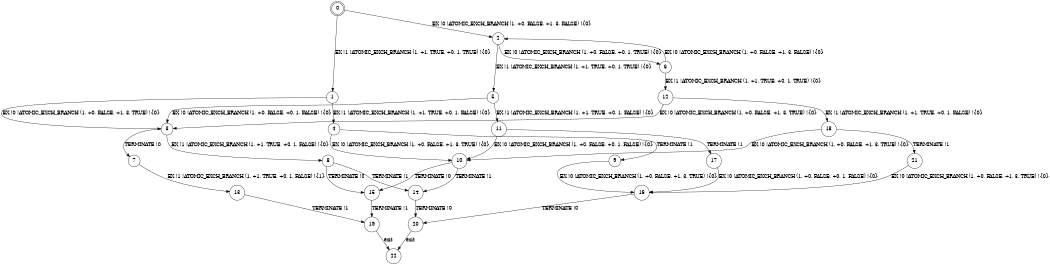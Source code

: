 digraph BCG {
size = "7, 10.5";
center = TRUE;
node [shape = circle];
0 [peripheries = 2];
0 -> 1 [label = "EX !1 !ATOMIC_EXCH_BRANCH (1, +1, TRUE, +0, 1, TRUE) !{0}"];
0 -> 2 [label = "EX !0 !ATOMIC_EXCH_BRANCH (1, +0, FALSE, +1, 3, FALSE) !{0}"];
1 -> 3 [label = "EX !0 !ATOMIC_EXCH_BRANCH (1, +0, FALSE, +1, 3, TRUE) !{0}"];
1 -> 4 [label = "EX !1 !ATOMIC_EXCH_BRANCH (1, +1, TRUE, +0, 1, FALSE) !{0}"];
2 -> 5 [label = "EX !1 !ATOMIC_EXCH_BRANCH (1, +1, TRUE, +0, 1, TRUE) !{0}"];
2 -> 6 [label = "EX !0 !ATOMIC_EXCH_BRANCH (1, +0, FALSE, +0, 1, TRUE) !{0}"];
3 -> 7 [label = "TERMINATE !0"];
3 -> 8 [label = "EX !1 !ATOMIC_EXCH_BRANCH (1, +1, TRUE, +0, 1, FALSE) !{0}"];
4 -> 9 [label = "TERMINATE !1"];
4 -> 10 [label = "EX !0 !ATOMIC_EXCH_BRANCH (1, +0, FALSE, +1, 3, TRUE) !{0}"];
5 -> 11 [label = "EX !1 !ATOMIC_EXCH_BRANCH (1, +1, TRUE, +0, 1, FALSE) !{0}"];
5 -> 3 [label = "EX !0 !ATOMIC_EXCH_BRANCH (1, +0, FALSE, +0, 1, FALSE) !{0}"];
6 -> 12 [label = "EX !1 !ATOMIC_EXCH_BRANCH (1, +1, TRUE, +0, 1, TRUE) !{0}"];
6 -> 2 [label = "EX !0 !ATOMIC_EXCH_BRANCH (1, +0, FALSE, +1, 3, FALSE) !{0}"];
7 -> 13 [label = "EX !1 !ATOMIC_EXCH_BRANCH (1, +1, TRUE, +0, 1, FALSE) !{1}"];
8 -> 14 [label = "TERMINATE !1"];
8 -> 15 [label = "TERMINATE !0"];
9 -> 16 [label = "EX !0 !ATOMIC_EXCH_BRANCH (1, +0, FALSE, +1, 3, TRUE) !{0}"];
10 -> 14 [label = "TERMINATE !1"];
10 -> 15 [label = "TERMINATE !0"];
11 -> 17 [label = "TERMINATE !1"];
11 -> 10 [label = "EX !0 !ATOMIC_EXCH_BRANCH (1, +0, FALSE, +0, 1, FALSE) !{0}"];
12 -> 18 [label = "EX !1 !ATOMIC_EXCH_BRANCH (1, +1, TRUE, +0, 1, FALSE) !{0}"];
12 -> 3 [label = "EX !0 !ATOMIC_EXCH_BRANCH (1, +0, FALSE, +1, 3, TRUE) !{0}"];
13 -> 19 [label = "TERMINATE !1"];
14 -> 20 [label = "TERMINATE !0"];
15 -> 19 [label = "TERMINATE !1"];
16 -> 20 [label = "TERMINATE !0"];
17 -> 16 [label = "EX !0 !ATOMIC_EXCH_BRANCH (1, +0, FALSE, +0, 1, FALSE) !{0}"];
18 -> 21 [label = "TERMINATE !1"];
18 -> 10 [label = "EX !0 !ATOMIC_EXCH_BRANCH (1, +0, FALSE, +1, 3, TRUE) !{0}"];
19 -> 22 [label = "exit"];
20 -> 22 [label = "exit"];
21 -> 16 [label = "EX !0 !ATOMIC_EXCH_BRANCH (1, +0, FALSE, +1, 3, TRUE) !{0}"];
}
